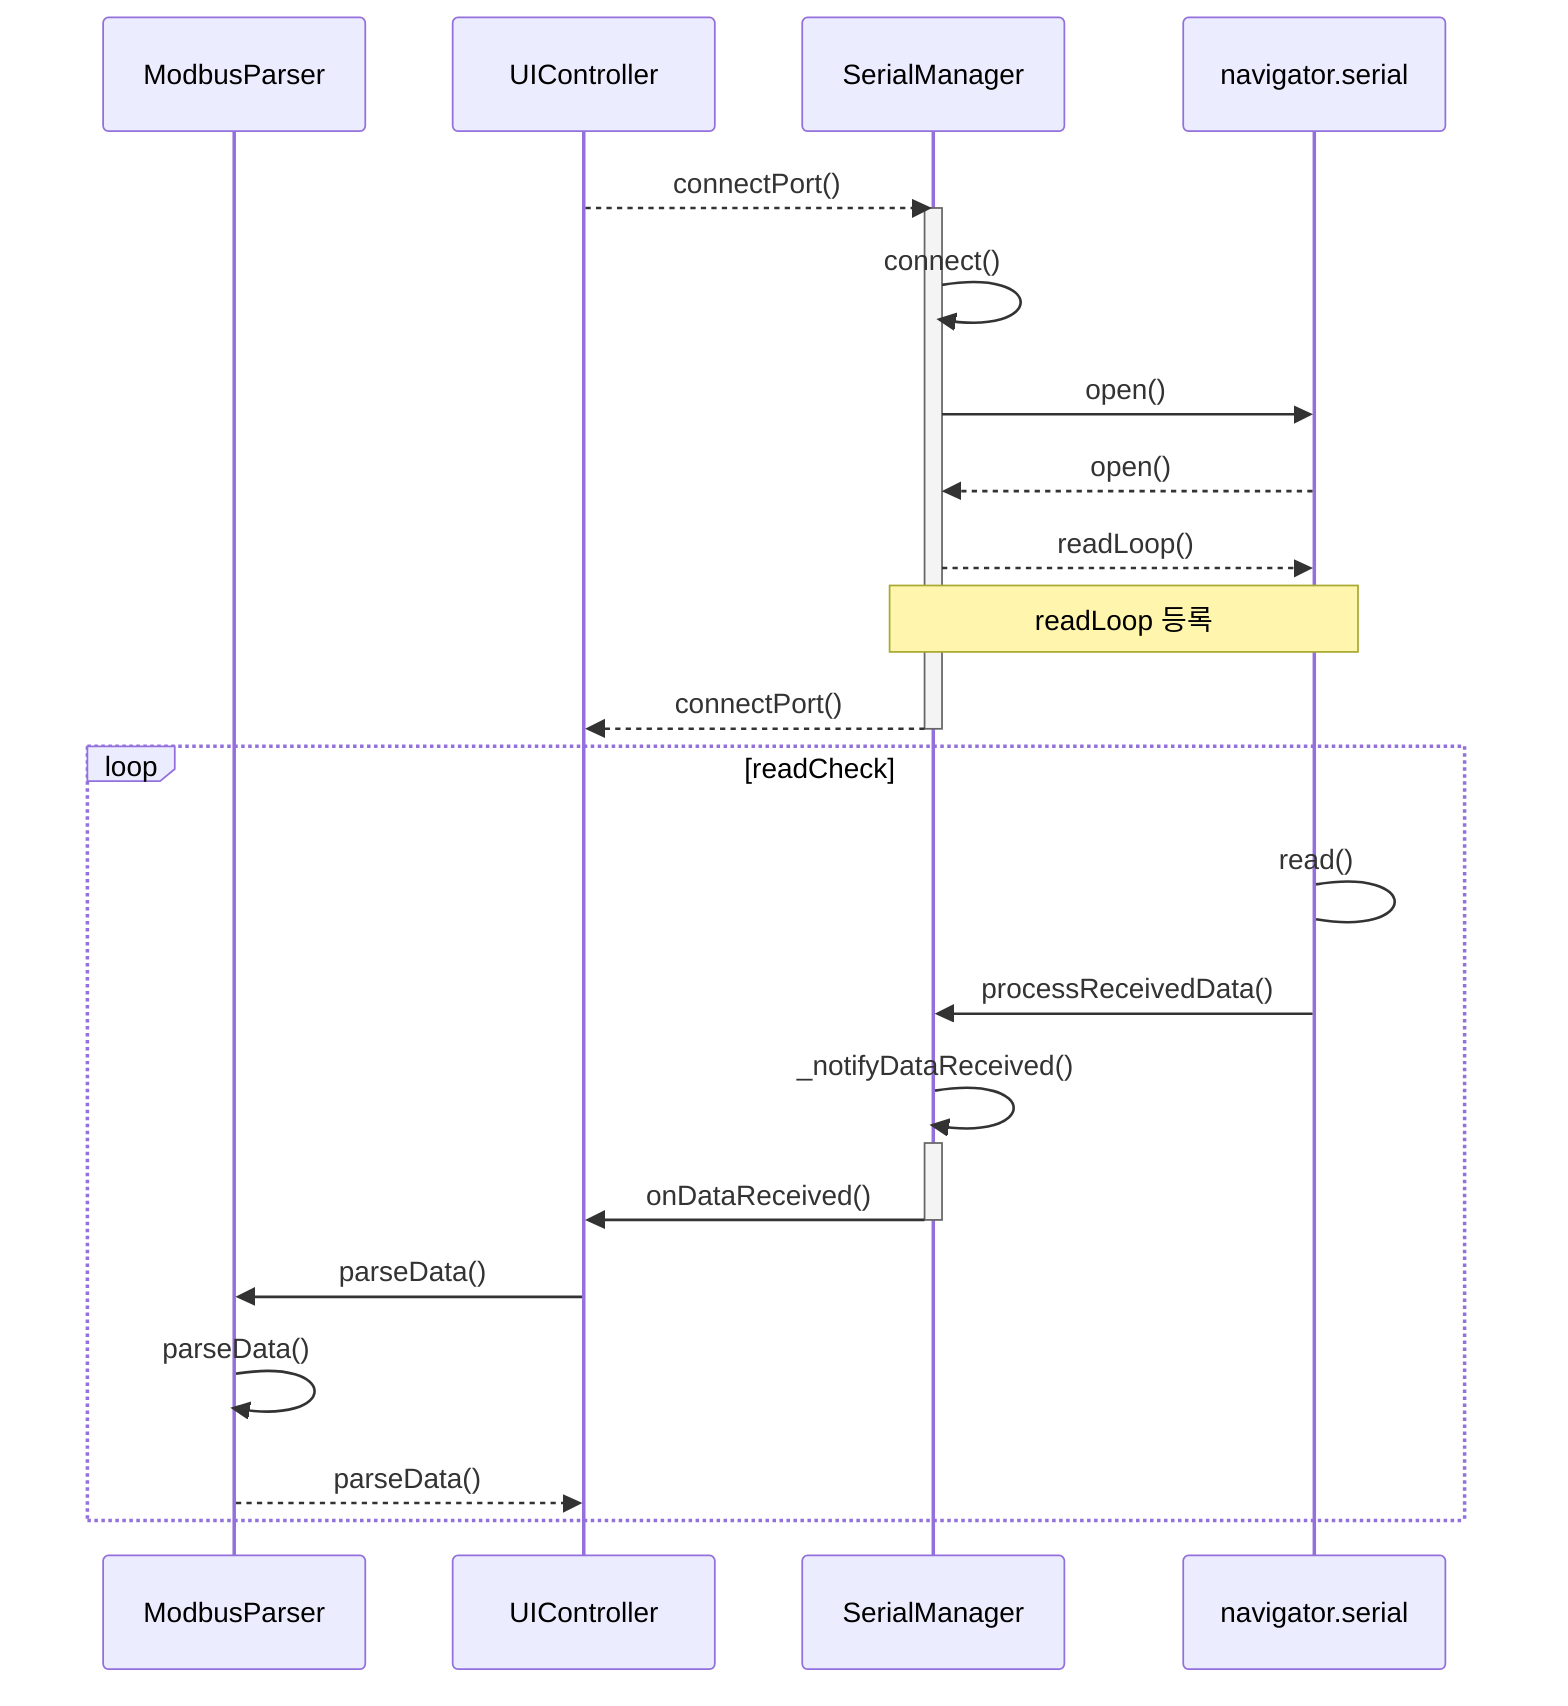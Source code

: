 ---
id: e180e8f2-269b-452c-b2d9-9df026a60434
---
sequenceDiagram
    participant ModbusParser
    participant UIController
    participant SerialManager
    participant navigator.serial

    UIController-->>SerialManager: connectPort()
    activate SerialManager
    SerialManager->>SerialManager: connect()
    SerialManager->>navigator.serial: open()
    navigator.serial-->>SerialManager: open()
    SerialManager-->>navigator.serial: readLoop()
    note over SerialManager, navigator.serial: readLoop 등록 
    SerialManager-->>UIController: connectPort()
    deactivate SerialManager

    loop readCheck
    navigator.serial->navigator.serial: read()
    navigator.serial->>SerialManager: processReceivedData()
    SerialManager->>+SerialManager: _notifyDataReceived()
    SerialManager->>-UIController: onDataReceived()
    UIController->>ModbusParser: parseData()
    ModbusParser->>ModbusParser: parseData()
    ModbusParser-->>UIController: parseData()
    
    end